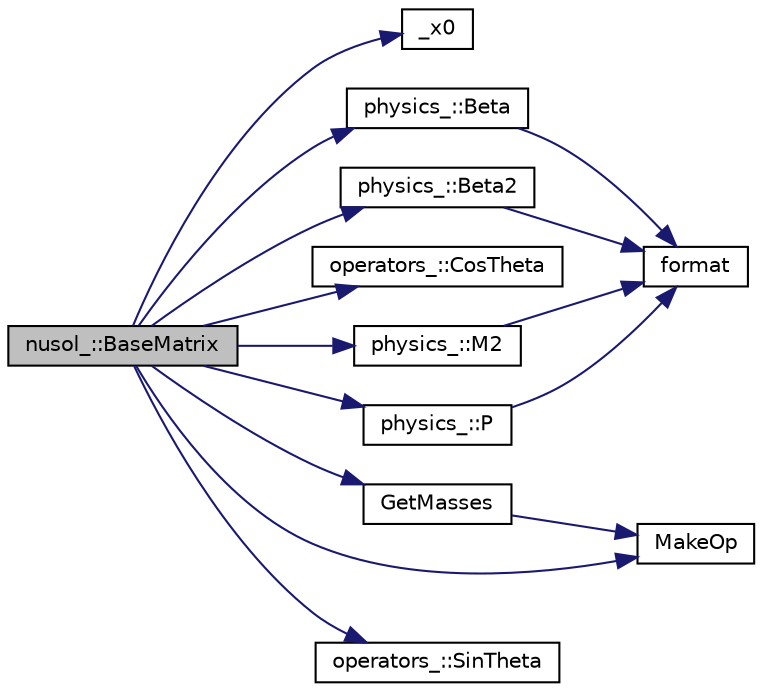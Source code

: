 digraph "nusol_::BaseMatrix"
{
 // INTERACTIVE_SVG=YES
 // LATEX_PDF_SIZE
  edge [fontname="Helvetica",fontsize="10",labelfontname="Helvetica",labelfontsize="10"];
  node [fontname="Helvetica",fontsize="10",shape=record];
  rankdir="LR";
  Node1 [label="nusol_::BaseMatrix",height=0.2,width=0.4,color="black", fillcolor="grey75", style="filled", fontcolor="black",tooltip=" "];
  Node1 -> Node2 [color="midnightblue",fontsize="10",style="solid",fontname="Helvetica"];
  Node2 [label="_x0",height=0.2,width=0.4,color="black", fillcolor="white", style="filled",URL="$nusol_2tensor_2nusol_8cxx.html#ac73ce1484f270adbb1791bd876e80dfa",tooltip=" "];
  Node1 -> Node3 [color="midnightblue",fontsize="10",style="solid",fontname="Helvetica"];
  Node3 [label="physics_::Beta",height=0.2,width=0.4,color="black", fillcolor="white", style="filled",URL="$namespacephysics__.html#a3123f743b9c22850e7346d5f56a4441b",tooltip="Computes the beta factor."];
  Node3 -> Node4 [color="midnightblue",fontsize="10",style="solid",fontname="Helvetica"];
  Node4 [label="format",height=0.2,width=0.4,color="black", fillcolor="white", style="filled",URL="$utils_8h.html#a9c1cdc6384bce6bdc92ca917b3f656bf",tooltip=" "];
  Node1 -> Node5 [color="midnightblue",fontsize="10",style="solid",fontname="Helvetica"];
  Node5 [label="physics_::Beta2",height=0.2,width=0.4,color="black", fillcolor="white", style="filled",URL="$namespacephysics__.html#aace12d6d7317cd102e5059781d724151",tooltip="Computes the square of the beta factor."];
  Node5 -> Node4 [color="midnightblue",fontsize="10",style="solid",fontname="Helvetica"];
  Node1 -> Node6 [color="midnightblue",fontsize="10",style="solid",fontname="Helvetica"];
  Node6 [label="operators_::CosTheta",height=0.2,width=0.4,color="black", fillcolor="white", style="filled",URL="$namespaceoperators__.html#af012532b8e034b7d6cb733360e14f8d7",tooltip="Computes the cosine of the angle between two vectors."];
  Node1 -> Node7 [color="midnightblue",fontsize="10",style="solid",fontname="Helvetica"];
  Node7 [label="GetMasses",height=0.2,width=0.4,color="black", fillcolor="white", style="filled",URL="$nusol_2tensor_2nusol_8cxx.html#ae8c5e5e9f8d45d429cba841a542cf64a",tooltip=" "];
  Node7 -> Node8 [color="midnightblue",fontsize="10",style="solid",fontname="Helvetica"];
  Node8 [label="MakeOp",height=0.2,width=0.4,color="black", fillcolor="white", style="filled",URL="$utils_8h.html#a1652e53abd2299dd0f10e093948e4fa3",tooltip=" "];
  Node1 -> Node9 [color="midnightblue",fontsize="10",style="solid",fontname="Helvetica"];
  Node9 [label="physics_::M2",height=0.2,width=0.4,color="black", fillcolor="white", style="filled",URL="$namespacephysics__.html#a7787594305d4a156c31be581401b0b0b",tooltip="Computes the square of the invariant mass."];
  Node9 -> Node4 [color="midnightblue",fontsize="10",style="solid",fontname="Helvetica"];
  Node1 -> Node8 [color="midnightblue",fontsize="10",style="solid",fontname="Helvetica"];
  Node1 -> Node10 [color="midnightblue",fontsize="10",style="solid",fontname="Helvetica"];
  Node10 [label="physics_::P",height=0.2,width=0.4,color="black", fillcolor="white", style="filled",URL="$namespacephysics__.html#ac12a78b1943348345b940e510930f420",tooltip="Computes the momentum magnitude."];
  Node10 -> Node4 [color="midnightblue",fontsize="10",style="solid",fontname="Helvetica"];
  Node1 -> Node11 [color="midnightblue",fontsize="10",style="solid",fontname="Helvetica"];
  Node11 [label="operators_::SinTheta",height=0.2,width=0.4,color="black", fillcolor="white", style="filled",URL="$namespaceoperators__.html#a0335a4a853f7cff5faa4bc7bc68e3a8a",tooltip="Computes the sine of the angle between two vectors."];
}
